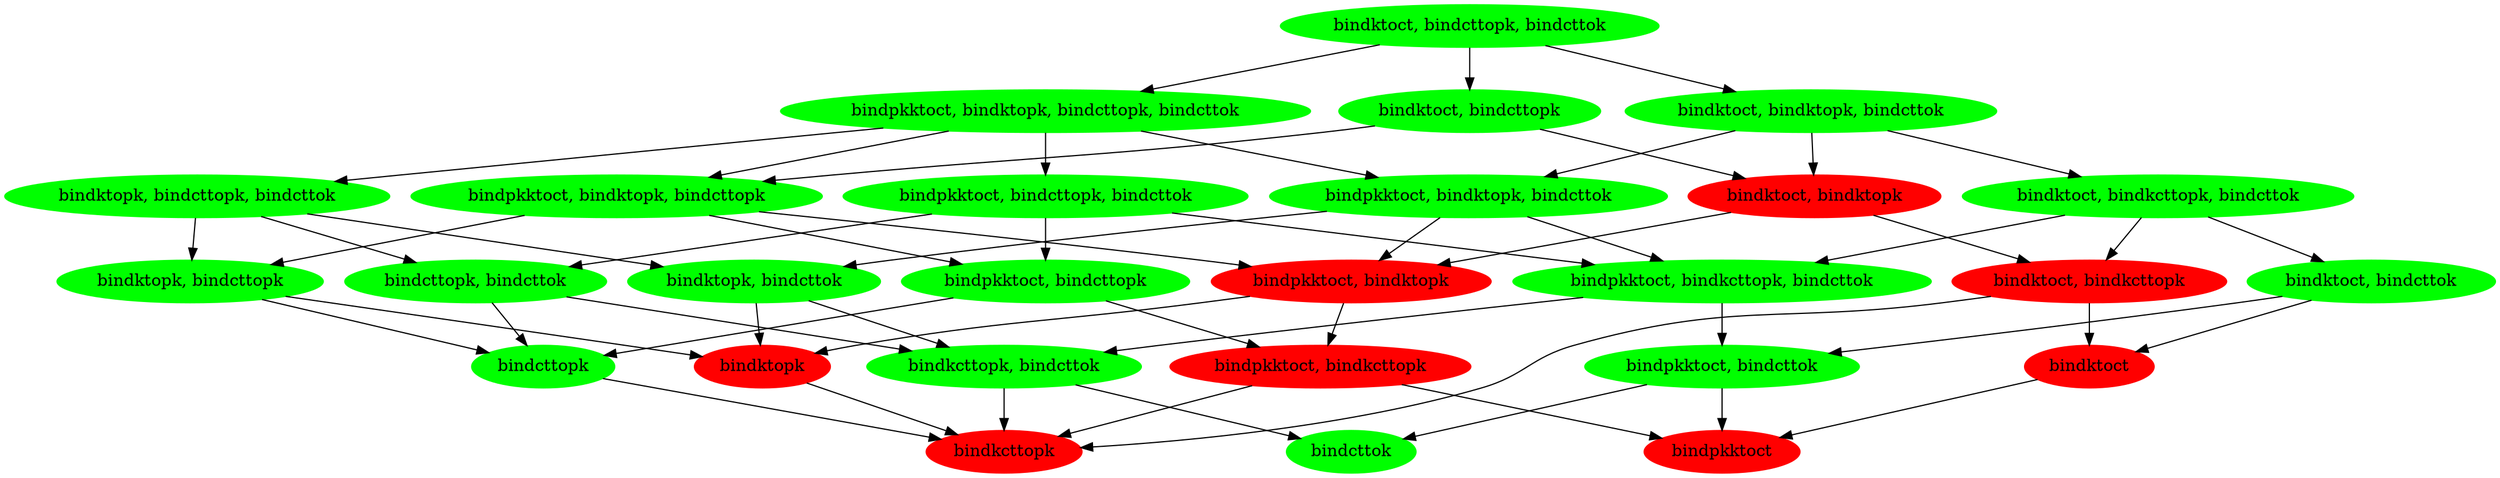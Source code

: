 // Sigma_Zero/Sigma.spthy_SK_Authentication_MAL_1713180671.698731
digraph {
	node [color=green style=filled]
	"bindktoct, bindcttopk, bindcttok" [label="bindktoct, bindcttopk, bindcttok"]
	node [color=green style=filled]
	"bindktoct, bindcttopk" [label="bindktoct, bindcttopk"]
	node [color=green style=filled]
	"bindktoct, bindktopk, bindcttok" [label="bindktoct, bindktopk, bindcttok"]
	node [color=green style=filled]
	"bindpkktoct, bindktopk, bindcttopk, bindcttok" [label="bindpkktoct, bindktopk, bindcttopk, bindcttok"]
	node [color=green style=filled]
	"bindpkktoct, bindktopk, bindcttopk" [label="bindpkktoct, bindktopk, bindcttopk"]
	node [color=red style=filled]
	"bindktoct, bindktopk" [label="bindktoct, bindktopk"]
	node [color=green style=filled]
	"bindpkktoct, bindktopk, bindcttok" [label="bindpkktoct, bindktopk, bindcttok"]
	node [color=green style=filled]
	"bindktoct, bindkcttopk, bindcttok" [label="bindktoct, bindkcttopk, bindcttok"]
	node [color=green style=filled]
	"bindktopk, bindcttopk, bindcttok" [label="bindktopk, bindcttopk, bindcttok"]
	node [color=green style=filled]
	"bindpkktoct, bindcttopk, bindcttok" [label="bindpkktoct, bindcttopk, bindcttok"]
	node [color=green style=filled]
	"bindktopk, bindcttopk" [label="bindktopk, bindcttopk"]
	node [color=green style=filled]
	"bindpkktoct, bindcttopk" [label="bindpkktoct, bindcttopk"]
	node [color=red style=filled]
	"bindpkktoct, bindktopk" [label="bindpkktoct, bindktopk"]
	node [color=red style=filled]
	"bindktoct, bindkcttopk" [label="bindktoct, bindkcttopk"]
	node [color=green style=filled]
	"bindktopk, bindcttok" [label="bindktopk, bindcttok"]
	node [color=green style=filled]
	"bindpkktoct, bindkcttopk, bindcttok" [label="bindpkktoct, bindkcttopk, bindcttok"]
	node [color=green style=filled]
	"bindktoct, bindcttok" [label="bindktoct, bindcttok"]
	node [color=green style=filled]
	"bindcttopk, bindcttok" [label="bindcttopk, bindcttok"]
	node [color=red style=filled]
	bindktopk [label=bindktopk]
	node [color=green style=filled]
	bindcttopk [label=bindcttopk]
	node [color=red style=filled]
	bindkcttopk [label=bindkcttopk]
	node [color=red style=filled]
	"bindpkktoct, bindkcttopk" [label="bindpkktoct, bindkcttopk"]
	node [color=red style=filled]
	bindpkktoct [label=bindpkktoct]
	node [color=red style=filled]
	bindktoct [label=bindktoct]
	node [color=green style=filled]
	"bindkcttopk, bindcttok" [label="bindkcttopk, bindcttok"]
	node [color=green style=filled]
	"bindpkktoct, bindcttok" [label="bindpkktoct, bindcttok"]
	node [color=green style=filled]
	bindcttok [label=bindcttok]
	"bindktoct, bindcttopk, bindcttok" -> "bindktoct, bindcttopk"
	"bindktoct, bindcttopk, bindcttok" -> "bindktoct, bindktopk, bindcttok"
	"bindktoct, bindcttopk, bindcttok" -> "bindpkktoct, bindktopk, bindcttopk, bindcttok"
	"bindktoct, bindcttopk" -> "bindpkktoct, bindktopk, bindcttopk"
	"bindktoct, bindcttopk" -> "bindktoct, bindktopk"
	"bindktoct, bindktopk, bindcttok" -> "bindktoct, bindktopk"
	"bindktoct, bindktopk, bindcttok" -> "bindpkktoct, bindktopk, bindcttok"
	"bindktoct, bindktopk, bindcttok" -> "bindktoct, bindkcttopk, bindcttok"
	"bindpkktoct, bindktopk, bindcttopk, bindcttok" -> "bindpkktoct, bindktopk, bindcttopk"
	"bindpkktoct, bindktopk, bindcttopk, bindcttok" -> "bindpkktoct, bindktopk, bindcttok"
	"bindpkktoct, bindktopk, bindcttopk, bindcttok" -> "bindktopk, bindcttopk, bindcttok"
	"bindpkktoct, bindktopk, bindcttopk, bindcttok" -> "bindpkktoct, bindcttopk, bindcttok"
	"bindpkktoct, bindktopk, bindcttopk" -> "bindktopk, bindcttopk"
	"bindpkktoct, bindktopk, bindcttopk" -> "bindpkktoct, bindcttopk"
	"bindpkktoct, bindktopk, bindcttopk" -> "bindpkktoct, bindktopk"
	"bindktoct, bindktopk" -> "bindpkktoct, bindktopk"
	"bindktoct, bindktopk" -> "bindktoct, bindkcttopk"
	"bindpkktoct, bindktopk, bindcttok" -> "bindpkktoct, bindktopk"
	"bindpkktoct, bindktopk, bindcttok" -> "bindktopk, bindcttok"
	"bindpkktoct, bindktopk, bindcttok" -> "bindpkktoct, bindkcttopk, bindcttok"
	"bindktoct, bindkcttopk, bindcttok" -> "bindktoct, bindkcttopk"
	"bindktoct, bindkcttopk, bindcttok" -> "bindpkktoct, bindkcttopk, bindcttok"
	"bindktoct, bindkcttopk, bindcttok" -> "bindktoct, bindcttok"
	"bindktopk, bindcttopk, bindcttok" -> "bindktopk, bindcttok"
	"bindktopk, bindcttopk, bindcttok" -> "bindcttopk, bindcttok"
	"bindktopk, bindcttopk, bindcttok" -> "bindktopk, bindcttopk"
	"bindpkktoct, bindcttopk, bindcttok" -> "bindcttopk, bindcttok"
	"bindpkktoct, bindcttopk, bindcttok" -> "bindpkktoct, bindkcttopk, bindcttok"
	"bindpkktoct, bindcttopk, bindcttok" -> "bindpkktoct, bindcttopk"
	"bindktopk, bindcttopk" -> bindktopk
	"bindktopk, bindcttopk" -> bindcttopk
	"bindpkktoct, bindcttopk" -> bindcttopk
	"bindpkktoct, bindcttopk" -> "bindpkktoct, bindkcttopk"
	"bindpkktoct, bindktopk" -> bindktopk
	"bindpkktoct, bindktopk" -> "bindpkktoct, bindkcttopk"
	"bindktoct, bindkcttopk" -> bindktoct
	"bindktoct, bindkcttopk" -> bindkcttopk
	"bindktopk, bindcttok" -> bindktopk
	"bindktopk, bindcttok" -> "bindkcttopk, bindcttok"
	"bindpkktoct, bindkcttopk, bindcttok" -> "bindkcttopk, bindcttok"
	"bindpkktoct, bindkcttopk, bindcttok" -> "bindpkktoct, bindcttok"
	"bindktoct, bindcttok" -> "bindpkktoct, bindcttok"
	"bindktoct, bindcttok" -> bindktoct
	"bindcttopk, bindcttok" -> bindcttopk
	"bindcttopk, bindcttok" -> "bindkcttopk, bindcttok"
	bindktopk -> bindkcttopk
	bindcttopk -> bindkcttopk
	"bindpkktoct, bindkcttopk" -> bindkcttopk
	"bindpkktoct, bindkcttopk" -> bindpkktoct
	bindktoct -> bindpkktoct
	"bindkcttopk, bindcttok" -> bindcttok
	"bindkcttopk, bindcttok" -> bindkcttopk
	"bindpkktoct, bindcttok" -> bindpkktoct
	"bindpkktoct, bindcttok" -> bindcttok
}
